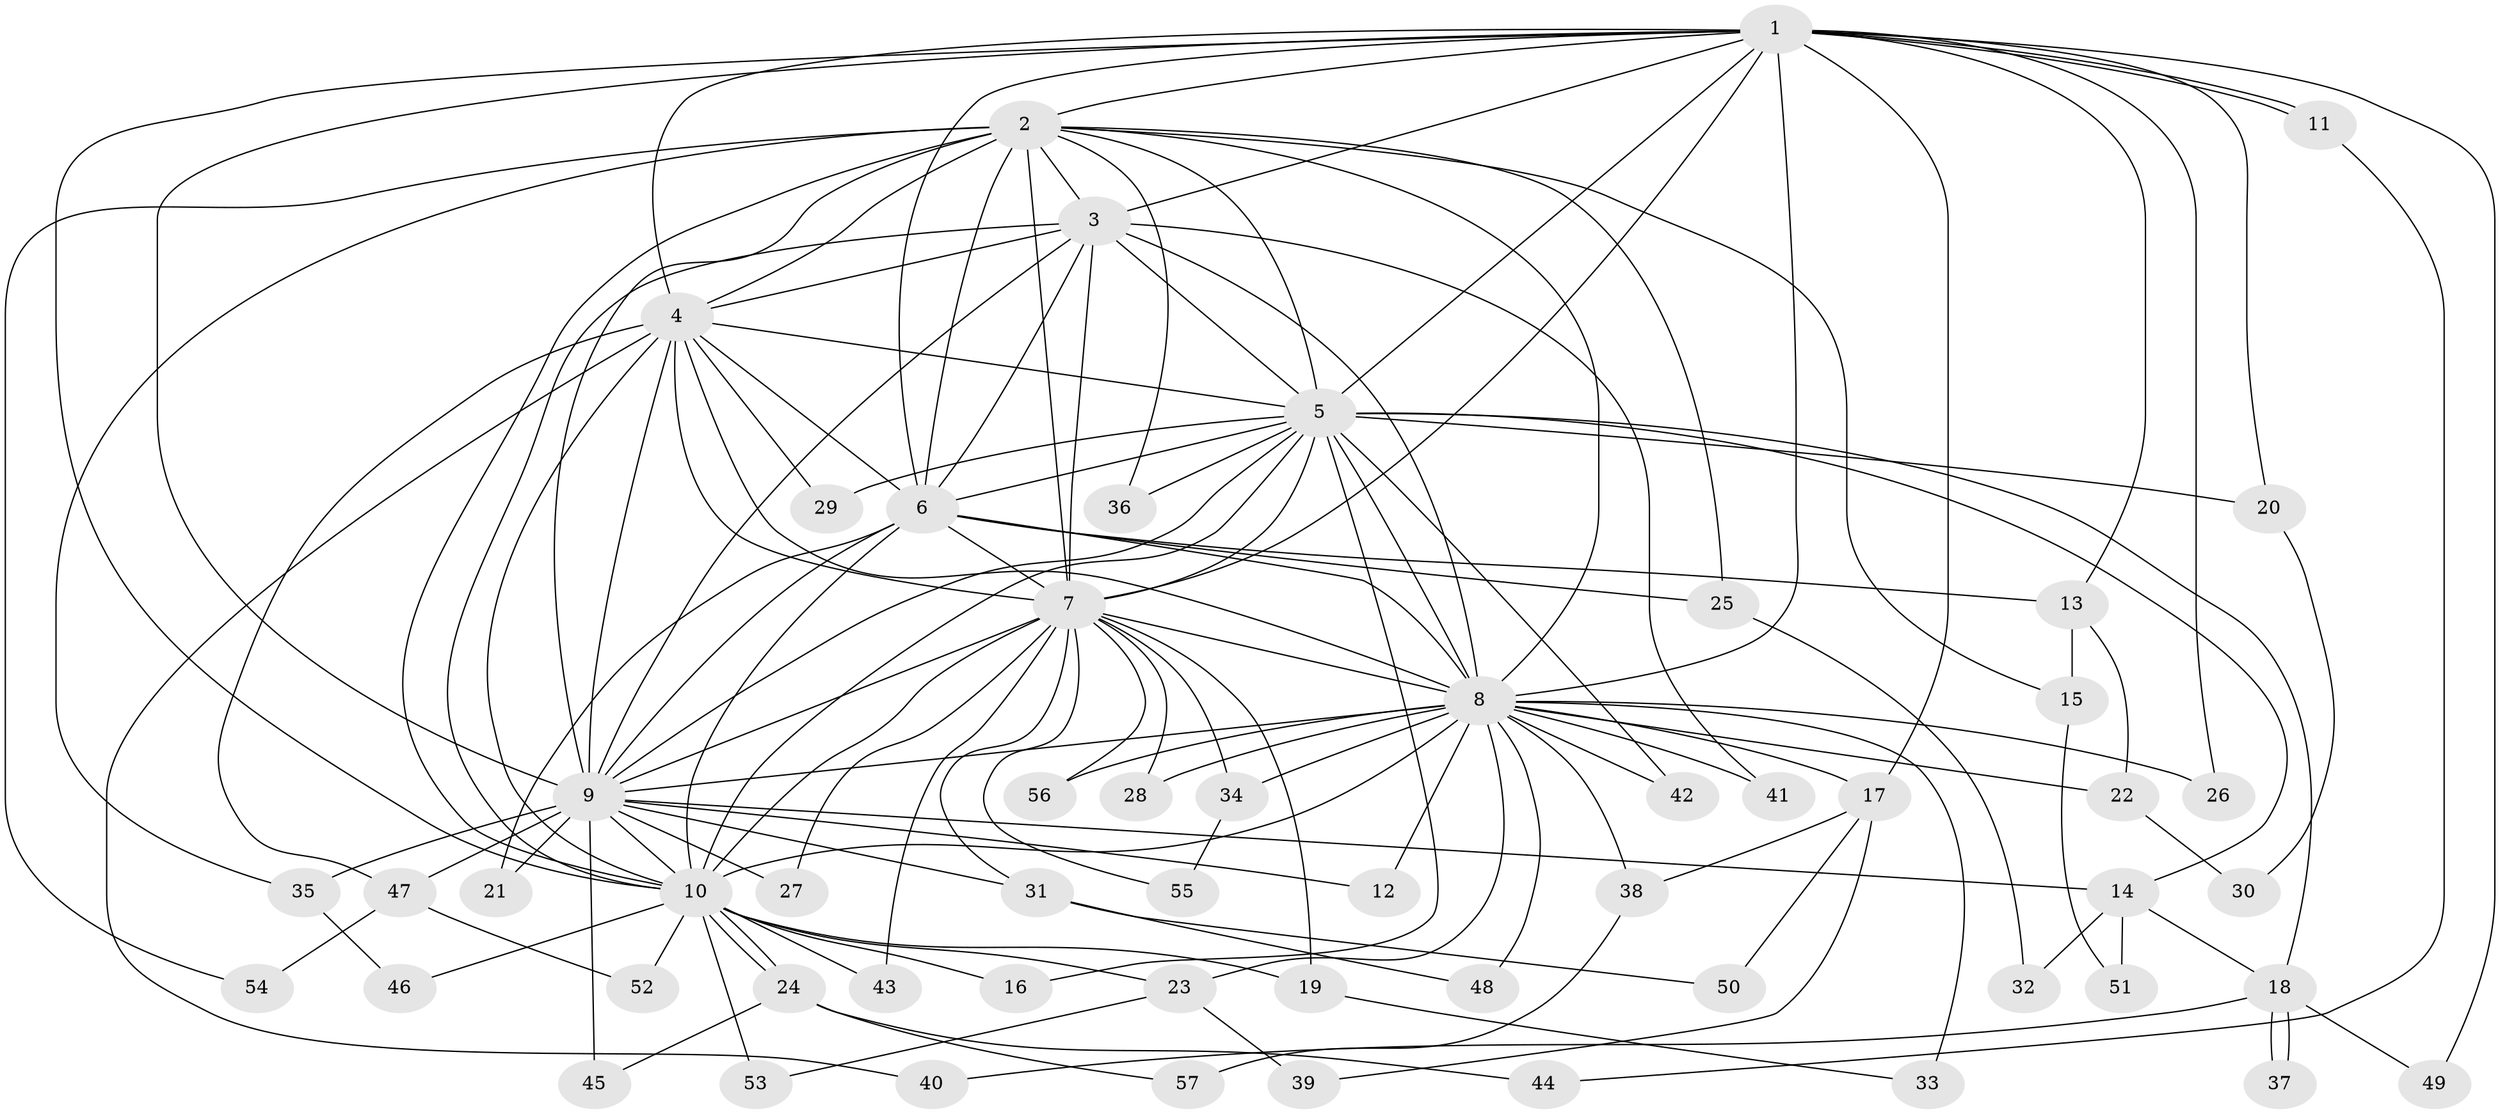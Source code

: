 // coarse degree distribution, {15: 0.02631578947368421, 12: 0.05263157894736842, 11: 0.05263157894736842, 13: 0.02631578947368421, 18: 0.02631578947368421, 17: 0.02631578947368421, 16: 0.02631578947368421, 3: 0.13157894736842105, 2: 0.4473684210526316, 5: 0.10526315789473684, 6: 0.02631578947368421, 4: 0.05263157894736842}
// Generated by graph-tools (version 1.1) at 2025/51/02/27/25 19:51:50]
// undirected, 57 vertices, 139 edges
graph export_dot {
graph [start="1"]
  node [color=gray90,style=filled];
  1;
  2;
  3;
  4;
  5;
  6;
  7;
  8;
  9;
  10;
  11;
  12;
  13;
  14;
  15;
  16;
  17;
  18;
  19;
  20;
  21;
  22;
  23;
  24;
  25;
  26;
  27;
  28;
  29;
  30;
  31;
  32;
  33;
  34;
  35;
  36;
  37;
  38;
  39;
  40;
  41;
  42;
  43;
  44;
  45;
  46;
  47;
  48;
  49;
  50;
  51;
  52;
  53;
  54;
  55;
  56;
  57;
  1 -- 2;
  1 -- 3;
  1 -- 4;
  1 -- 5;
  1 -- 6;
  1 -- 7;
  1 -- 8;
  1 -- 9;
  1 -- 10;
  1 -- 11;
  1 -- 11;
  1 -- 13;
  1 -- 17;
  1 -- 20;
  1 -- 26;
  1 -- 49;
  2 -- 3;
  2 -- 4;
  2 -- 5;
  2 -- 6;
  2 -- 7;
  2 -- 8;
  2 -- 9;
  2 -- 10;
  2 -- 15;
  2 -- 25;
  2 -- 35;
  2 -- 36;
  2 -- 54;
  3 -- 4;
  3 -- 5;
  3 -- 6;
  3 -- 7;
  3 -- 8;
  3 -- 9;
  3 -- 10;
  3 -- 41;
  4 -- 5;
  4 -- 6;
  4 -- 7;
  4 -- 8;
  4 -- 9;
  4 -- 10;
  4 -- 29;
  4 -- 40;
  4 -- 47;
  5 -- 6;
  5 -- 7;
  5 -- 8;
  5 -- 9;
  5 -- 10;
  5 -- 14;
  5 -- 16;
  5 -- 18;
  5 -- 20;
  5 -- 29;
  5 -- 36;
  5 -- 42;
  6 -- 7;
  6 -- 8;
  6 -- 9;
  6 -- 10;
  6 -- 13;
  6 -- 21;
  6 -- 25;
  7 -- 8;
  7 -- 9;
  7 -- 10;
  7 -- 19;
  7 -- 27;
  7 -- 28;
  7 -- 31;
  7 -- 34;
  7 -- 43;
  7 -- 55;
  7 -- 56;
  8 -- 9;
  8 -- 10;
  8 -- 12;
  8 -- 17;
  8 -- 22;
  8 -- 23;
  8 -- 26;
  8 -- 28;
  8 -- 33;
  8 -- 34;
  8 -- 38;
  8 -- 41;
  8 -- 42;
  8 -- 48;
  8 -- 56;
  9 -- 10;
  9 -- 12;
  9 -- 14;
  9 -- 21;
  9 -- 27;
  9 -- 31;
  9 -- 35;
  9 -- 45;
  9 -- 47;
  10 -- 16;
  10 -- 19;
  10 -- 23;
  10 -- 24;
  10 -- 24;
  10 -- 43;
  10 -- 46;
  10 -- 52;
  10 -- 53;
  11 -- 44;
  13 -- 15;
  13 -- 22;
  14 -- 18;
  14 -- 32;
  14 -- 51;
  15 -- 51;
  17 -- 38;
  17 -- 39;
  17 -- 50;
  18 -- 37;
  18 -- 37;
  18 -- 40;
  18 -- 49;
  19 -- 33;
  20 -- 30;
  22 -- 30;
  23 -- 39;
  23 -- 53;
  24 -- 44;
  24 -- 45;
  24 -- 57;
  25 -- 32;
  31 -- 48;
  31 -- 50;
  34 -- 55;
  35 -- 46;
  38 -- 57;
  47 -- 52;
  47 -- 54;
}
